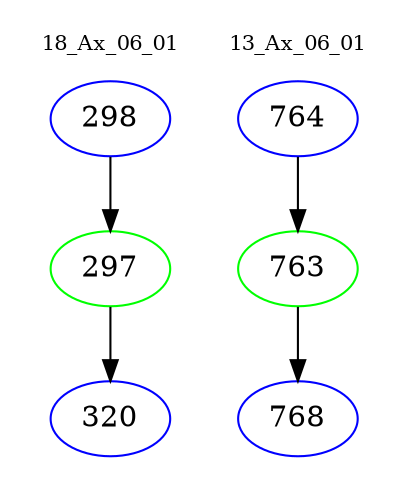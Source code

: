 digraph{
subgraph cluster_0 {
color = white
label = "18_Ax_06_01";
fontsize=10;
T0_298 [label="298", color="blue"]
T0_298 -> T0_297 [color="black"]
T0_297 [label="297", color="green"]
T0_297 -> T0_320 [color="black"]
T0_320 [label="320", color="blue"]
}
subgraph cluster_1 {
color = white
label = "13_Ax_06_01";
fontsize=10;
T1_764 [label="764", color="blue"]
T1_764 -> T1_763 [color="black"]
T1_763 [label="763", color="green"]
T1_763 -> T1_768 [color="black"]
T1_768 [label="768", color="blue"]
}
}
